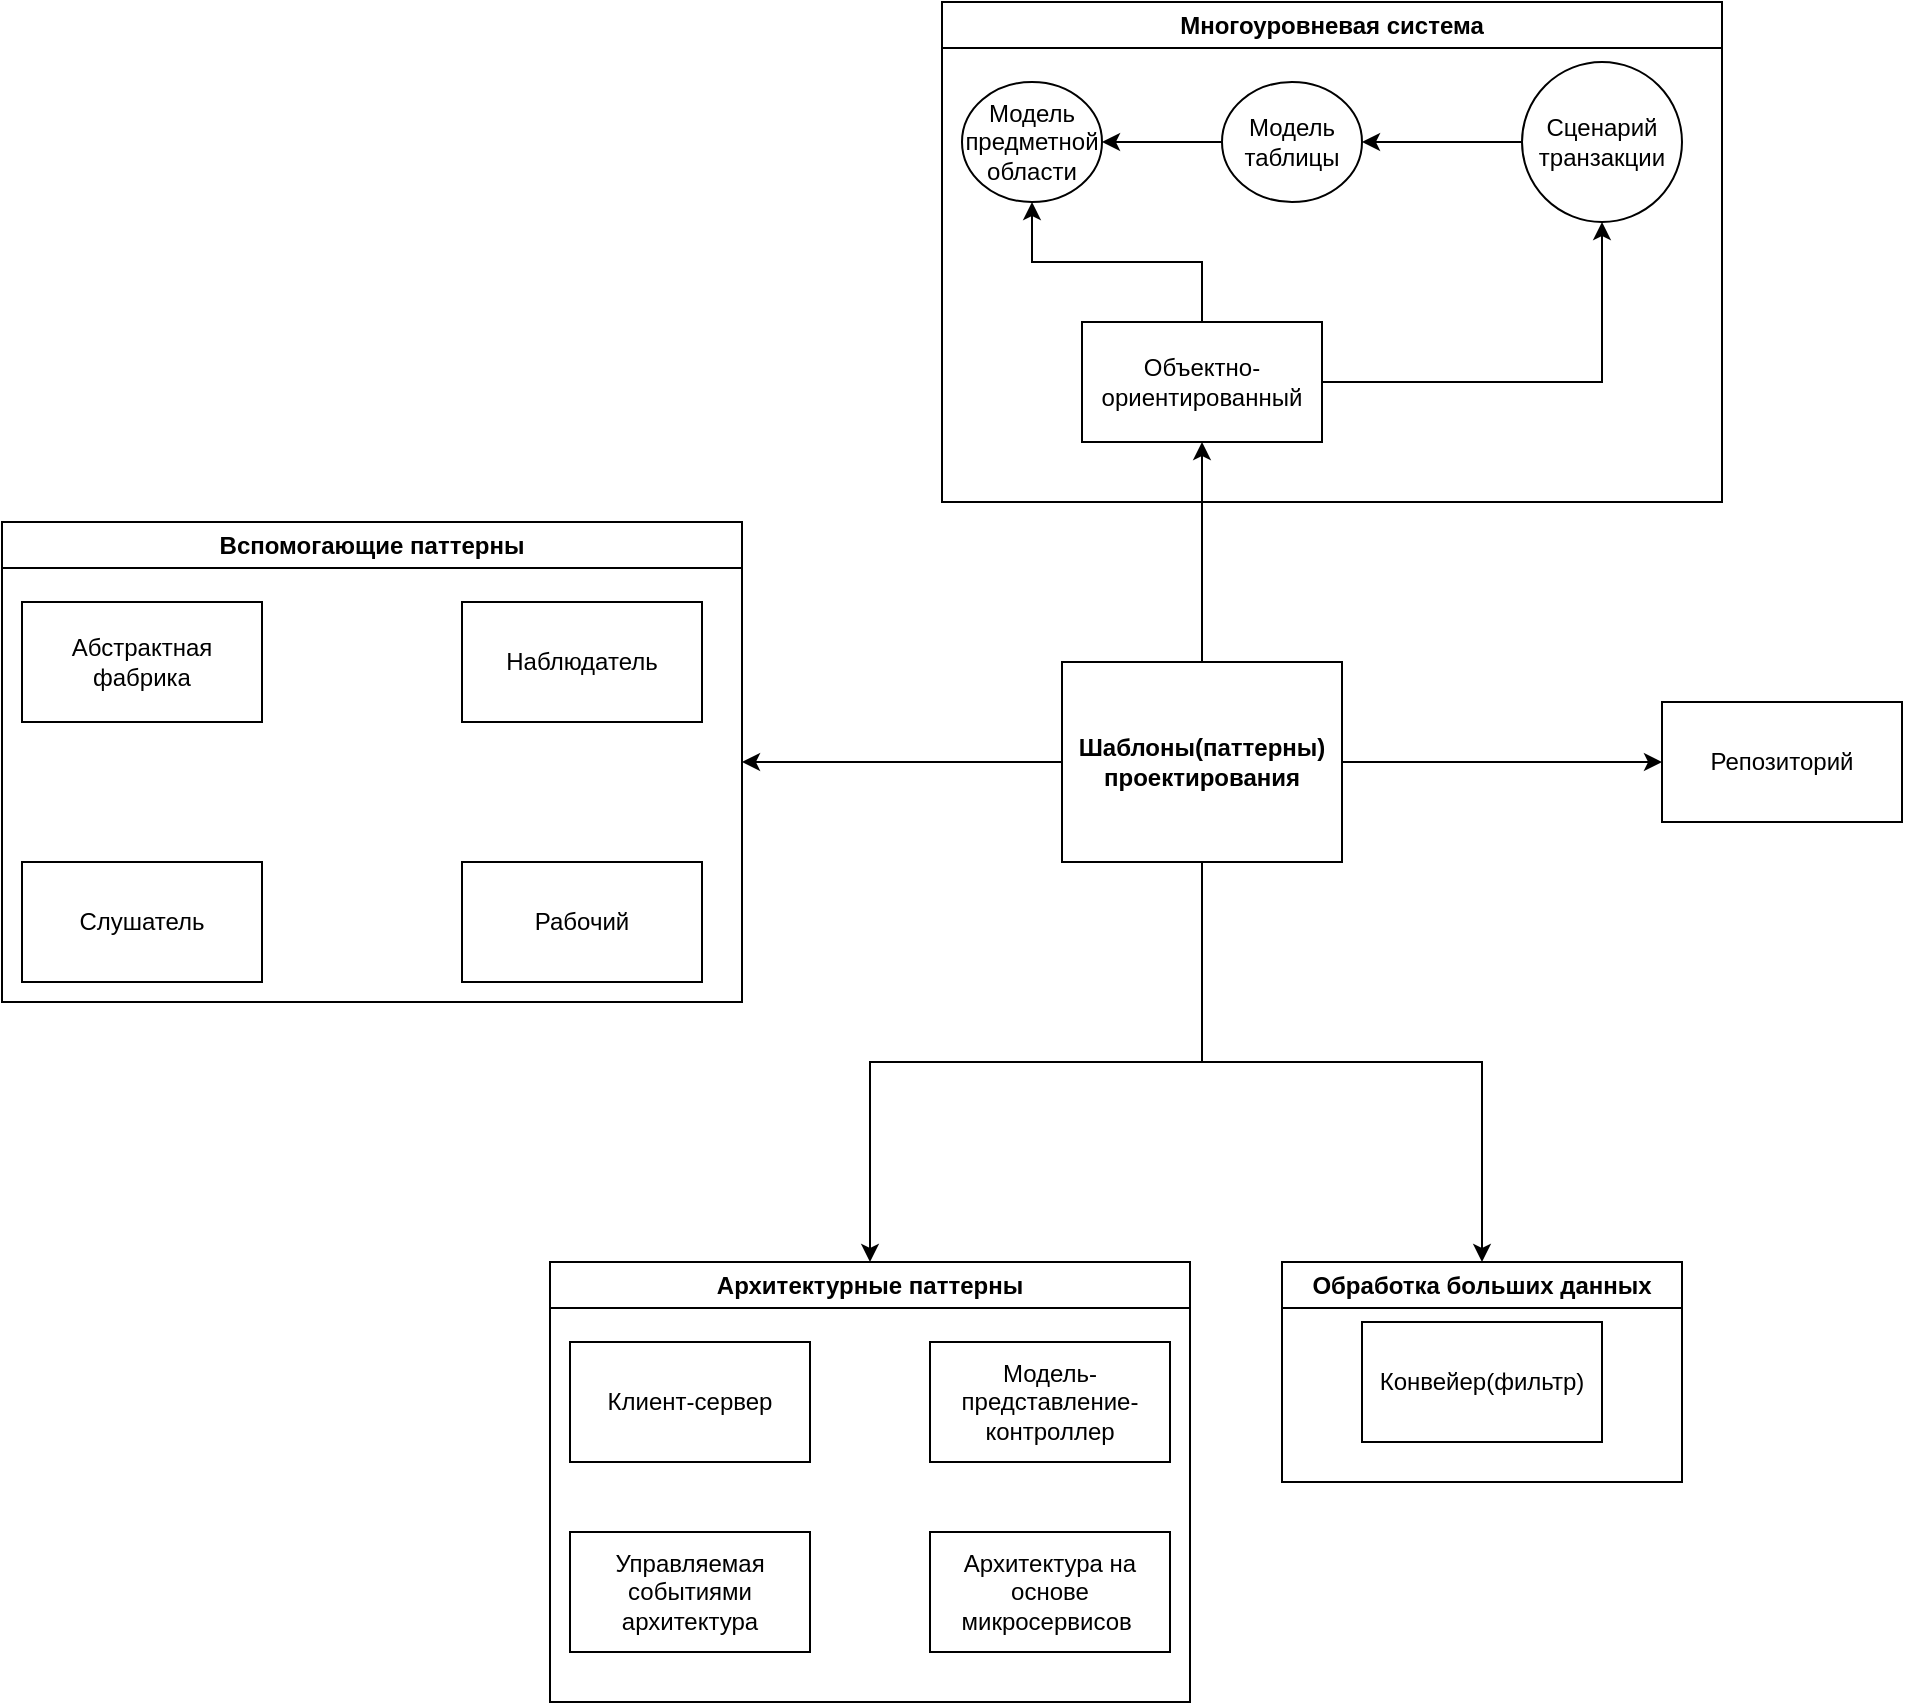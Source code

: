 <mxfile version="23.1.7" type="github">
  <diagram name="Страница — 1" id="sAC0R6vlRr4YbSgn06Vc">
    <mxGraphModel dx="2812" dy="815" grid="1" gridSize="10" guides="1" tooltips="1" connect="1" arrows="1" fold="1" page="1" pageScale="1" pageWidth="827" pageHeight="1169" math="0" shadow="0">
      <root>
        <mxCell id="0" />
        <mxCell id="1" parent="0" />
        <mxCell id="vrKzZIym37Co1-5rcD8F-3" value="" style="edgeStyle=orthogonalEdgeStyle;rounded=0;orthogonalLoop=1;jettySize=auto;html=1;" edge="1" parent="1" source="vrKzZIym37Co1-5rcD8F-1" target="vrKzZIym37Co1-5rcD8F-2">
          <mxGeometry relative="1" as="geometry" />
        </mxCell>
        <mxCell id="vrKzZIym37Co1-5rcD8F-5" value="" style="edgeStyle=orthogonalEdgeStyle;rounded=0;orthogonalLoop=1;jettySize=auto;html=1;" edge="1" parent="1" source="vrKzZIym37Co1-5rcD8F-1" target="vrKzZIym37Co1-5rcD8F-4">
          <mxGeometry relative="1" as="geometry" />
        </mxCell>
        <mxCell id="vrKzZIym37Co1-5rcD8F-29" style="edgeStyle=orthogonalEdgeStyle;rounded=0;orthogonalLoop=1;jettySize=auto;html=1;entryX=0.5;entryY=0;entryDx=0;entryDy=0;" edge="1" parent="1" source="vrKzZIym37Co1-5rcD8F-1" target="vrKzZIym37Co1-5rcD8F-19">
          <mxGeometry relative="1" as="geometry" />
        </mxCell>
        <mxCell id="vrKzZIym37Co1-5rcD8F-30" style="edgeStyle=orthogonalEdgeStyle;rounded=0;orthogonalLoop=1;jettySize=auto;html=1;entryX=0.5;entryY=0;entryDx=0;entryDy=0;" edge="1" parent="1" source="vrKzZIym37Co1-5rcD8F-1" target="vrKzZIym37Co1-5rcD8F-17">
          <mxGeometry relative="1" as="geometry" />
        </mxCell>
        <mxCell id="vrKzZIym37Co1-5rcD8F-31" style="edgeStyle=orthogonalEdgeStyle;rounded=0;orthogonalLoop=1;jettySize=auto;html=1;entryX=1;entryY=0.5;entryDx=0;entryDy=0;" edge="1" parent="1" source="vrKzZIym37Co1-5rcD8F-1" target="vrKzZIym37Co1-5rcD8F-24">
          <mxGeometry relative="1" as="geometry" />
        </mxCell>
        <mxCell id="vrKzZIym37Co1-5rcD8F-1" value="Шаблоны(паттерны) проектирования" style="rounded=0;whiteSpace=wrap;html=1;fontStyle=1" vertex="1" parent="1">
          <mxGeometry x="350" y="360" width="140" height="100" as="geometry" />
        </mxCell>
        <mxCell id="vrKzZIym37Co1-5rcD8F-2" value="Репозиторий" style="rounded=0;whiteSpace=wrap;html=1;" vertex="1" parent="1">
          <mxGeometry x="650" y="380" width="120" height="60" as="geometry" />
        </mxCell>
        <mxCell id="vrKzZIym37Co1-5rcD8F-9" value="" style="edgeStyle=orthogonalEdgeStyle;rounded=0;orthogonalLoop=1;jettySize=auto;html=1;" edge="1" parent="1" source="vrKzZIym37Co1-5rcD8F-4" target="vrKzZIym37Co1-5rcD8F-8">
          <mxGeometry relative="1" as="geometry" />
        </mxCell>
        <mxCell id="vrKzZIym37Co1-5rcD8F-13" value="" style="edgeStyle=orthogonalEdgeStyle;rounded=0;orthogonalLoop=1;jettySize=auto;html=1;" edge="1" parent="1" source="vrKzZIym37Co1-5rcD8F-4" target="vrKzZIym37Co1-5rcD8F-12">
          <mxGeometry relative="1" as="geometry" />
        </mxCell>
        <mxCell id="vrKzZIym37Co1-5rcD8F-4" value="Объектно-ориентированный" style="rounded=0;whiteSpace=wrap;html=1;" vertex="1" parent="1">
          <mxGeometry x="360" y="190" width="120" height="60" as="geometry" />
        </mxCell>
        <mxCell id="vrKzZIym37Co1-5rcD8F-8" value="Модель предметной области" style="ellipse;whiteSpace=wrap;html=1;rounded=0;" vertex="1" parent="1">
          <mxGeometry x="300" y="70" width="70" height="60" as="geometry" />
        </mxCell>
        <mxCell id="vrKzZIym37Co1-5rcD8F-15" style="edgeStyle=orthogonalEdgeStyle;rounded=0;orthogonalLoop=1;jettySize=auto;html=1;entryX=1;entryY=0.5;entryDx=0;entryDy=0;" edge="1" parent="1" source="vrKzZIym37Co1-5rcD8F-10" target="vrKzZIym37Co1-5rcD8F-8">
          <mxGeometry relative="1" as="geometry" />
        </mxCell>
        <mxCell id="vrKzZIym37Co1-5rcD8F-10" value="Модель таблицы" style="ellipse;whiteSpace=wrap;html=1;rounded=0;" vertex="1" parent="1">
          <mxGeometry x="430" y="70" width="70" height="60" as="geometry" />
        </mxCell>
        <mxCell id="vrKzZIym37Co1-5rcD8F-14" style="edgeStyle=orthogonalEdgeStyle;rounded=0;orthogonalLoop=1;jettySize=auto;html=1;entryX=1;entryY=0.5;entryDx=0;entryDy=0;" edge="1" parent="1" source="vrKzZIym37Co1-5rcD8F-12" target="vrKzZIym37Co1-5rcD8F-10">
          <mxGeometry relative="1" as="geometry" />
        </mxCell>
        <mxCell id="vrKzZIym37Co1-5rcD8F-12" value="Сценарий транзакции" style="ellipse;whiteSpace=wrap;html=1;rounded=0;" vertex="1" parent="1">
          <mxGeometry x="580" y="60" width="80" height="80" as="geometry" />
        </mxCell>
        <mxCell id="vrKzZIym37Co1-5rcD8F-16" value="Многоуровневая система" style="swimlane;whiteSpace=wrap;html=1;" vertex="1" parent="1">
          <mxGeometry x="290" y="30" width="390" height="250" as="geometry" />
        </mxCell>
        <mxCell id="vrKzZIym37Co1-5rcD8F-17" value="Архитектурные паттерны" style="swimlane;whiteSpace=wrap;html=1;" vertex="1" parent="1">
          <mxGeometry x="94" y="660" width="320" height="220" as="geometry" />
        </mxCell>
        <mxCell id="vrKzZIym37Co1-5rcD8F-18" value="Клиент-сервер" style="rounded=0;whiteSpace=wrap;html=1;" vertex="1" parent="vrKzZIym37Co1-5rcD8F-17">
          <mxGeometry x="10" y="40" width="120" height="60" as="geometry" />
        </mxCell>
        <mxCell id="vrKzZIym37Co1-5rcD8F-21" value="Модель-представление-контроллер" style="rounded=0;whiteSpace=wrap;html=1;" vertex="1" parent="vrKzZIym37Co1-5rcD8F-17">
          <mxGeometry x="190" y="40" width="120" height="60" as="geometry" />
        </mxCell>
        <mxCell id="vrKzZIym37Co1-5rcD8F-22" value="Управляемая событиями архитектура" style="rounded=0;whiteSpace=wrap;html=1;" vertex="1" parent="vrKzZIym37Co1-5rcD8F-17">
          <mxGeometry x="10" y="135" width="120" height="60" as="geometry" />
        </mxCell>
        <mxCell id="vrKzZIym37Co1-5rcD8F-23" value="Архитектура на основе микросервисов&amp;nbsp;" style="rounded=0;whiteSpace=wrap;html=1;" vertex="1" parent="vrKzZIym37Co1-5rcD8F-17">
          <mxGeometry x="190" y="135" width="120" height="60" as="geometry" />
        </mxCell>
        <mxCell id="vrKzZIym37Co1-5rcD8F-19" value="Обработка больших данных" style="swimlane;whiteSpace=wrap;html=1;" vertex="1" parent="1">
          <mxGeometry x="460" y="660" width="200" height="110" as="geometry" />
        </mxCell>
        <mxCell id="vrKzZIym37Co1-5rcD8F-20" value="Конвейер(фильтр)" style="rounded=0;whiteSpace=wrap;html=1;" vertex="1" parent="vrKzZIym37Co1-5rcD8F-19">
          <mxGeometry x="40" y="30" width="120" height="60" as="geometry" />
        </mxCell>
        <mxCell id="vrKzZIym37Co1-5rcD8F-24" value="Вспомогающие паттерны" style="swimlane;whiteSpace=wrap;html=1;" vertex="1" parent="1">
          <mxGeometry x="-180" y="290" width="370" height="240" as="geometry" />
        </mxCell>
        <mxCell id="vrKzZIym37Co1-5rcD8F-25" value="Абстрактная фабрика" style="rounded=0;whiteSpace=wrap;html=1;" vertex="1" parent="vrKzZIym37Co1-5rcD8F-24">
          <mxGeometry x="10" y="40" width="120" height="60" as="geometry" />
        </mxCell>
        <mxCell id="vrKzZIym37Co1-5rcD8F-26" value="Наблюдатель" style="rounded=0;whiteSpace=wrap;html=1;" vertex="1" parent="vrKzZIym37Co1-5rcD8F-24">
          <mxGeometry x="230" y="40" width="120" height="60" as="geometry" />
        </mxCell>
        <mxCell id="vrKzZIym37Co1-5rcD8F-27" value="Слушатель" style="rounded=0;whiteSpace=wrap;html=1;" vertex="1" parent="vrKzZIym37Co1-5rcD8F-24">
          <mxGeometry x="10" y="170" width="120" height="60" as="geometry" />
        </mxCell>
        <mxCell id="vrKzZIym37Co1-5rcD8F-28" value="Рабочий" style="rounded=0;whiteSpace=wrap;html=1;" vertex="1" parent="vrKzZIym37Co1-5rcD8F-24">
          <mxGeometry x="230" y="170" width="120" height="60" as="geometry" />
        </mxCell>
      </root>
    </mxGraphModel>
  </diagram>
</mxfile>
